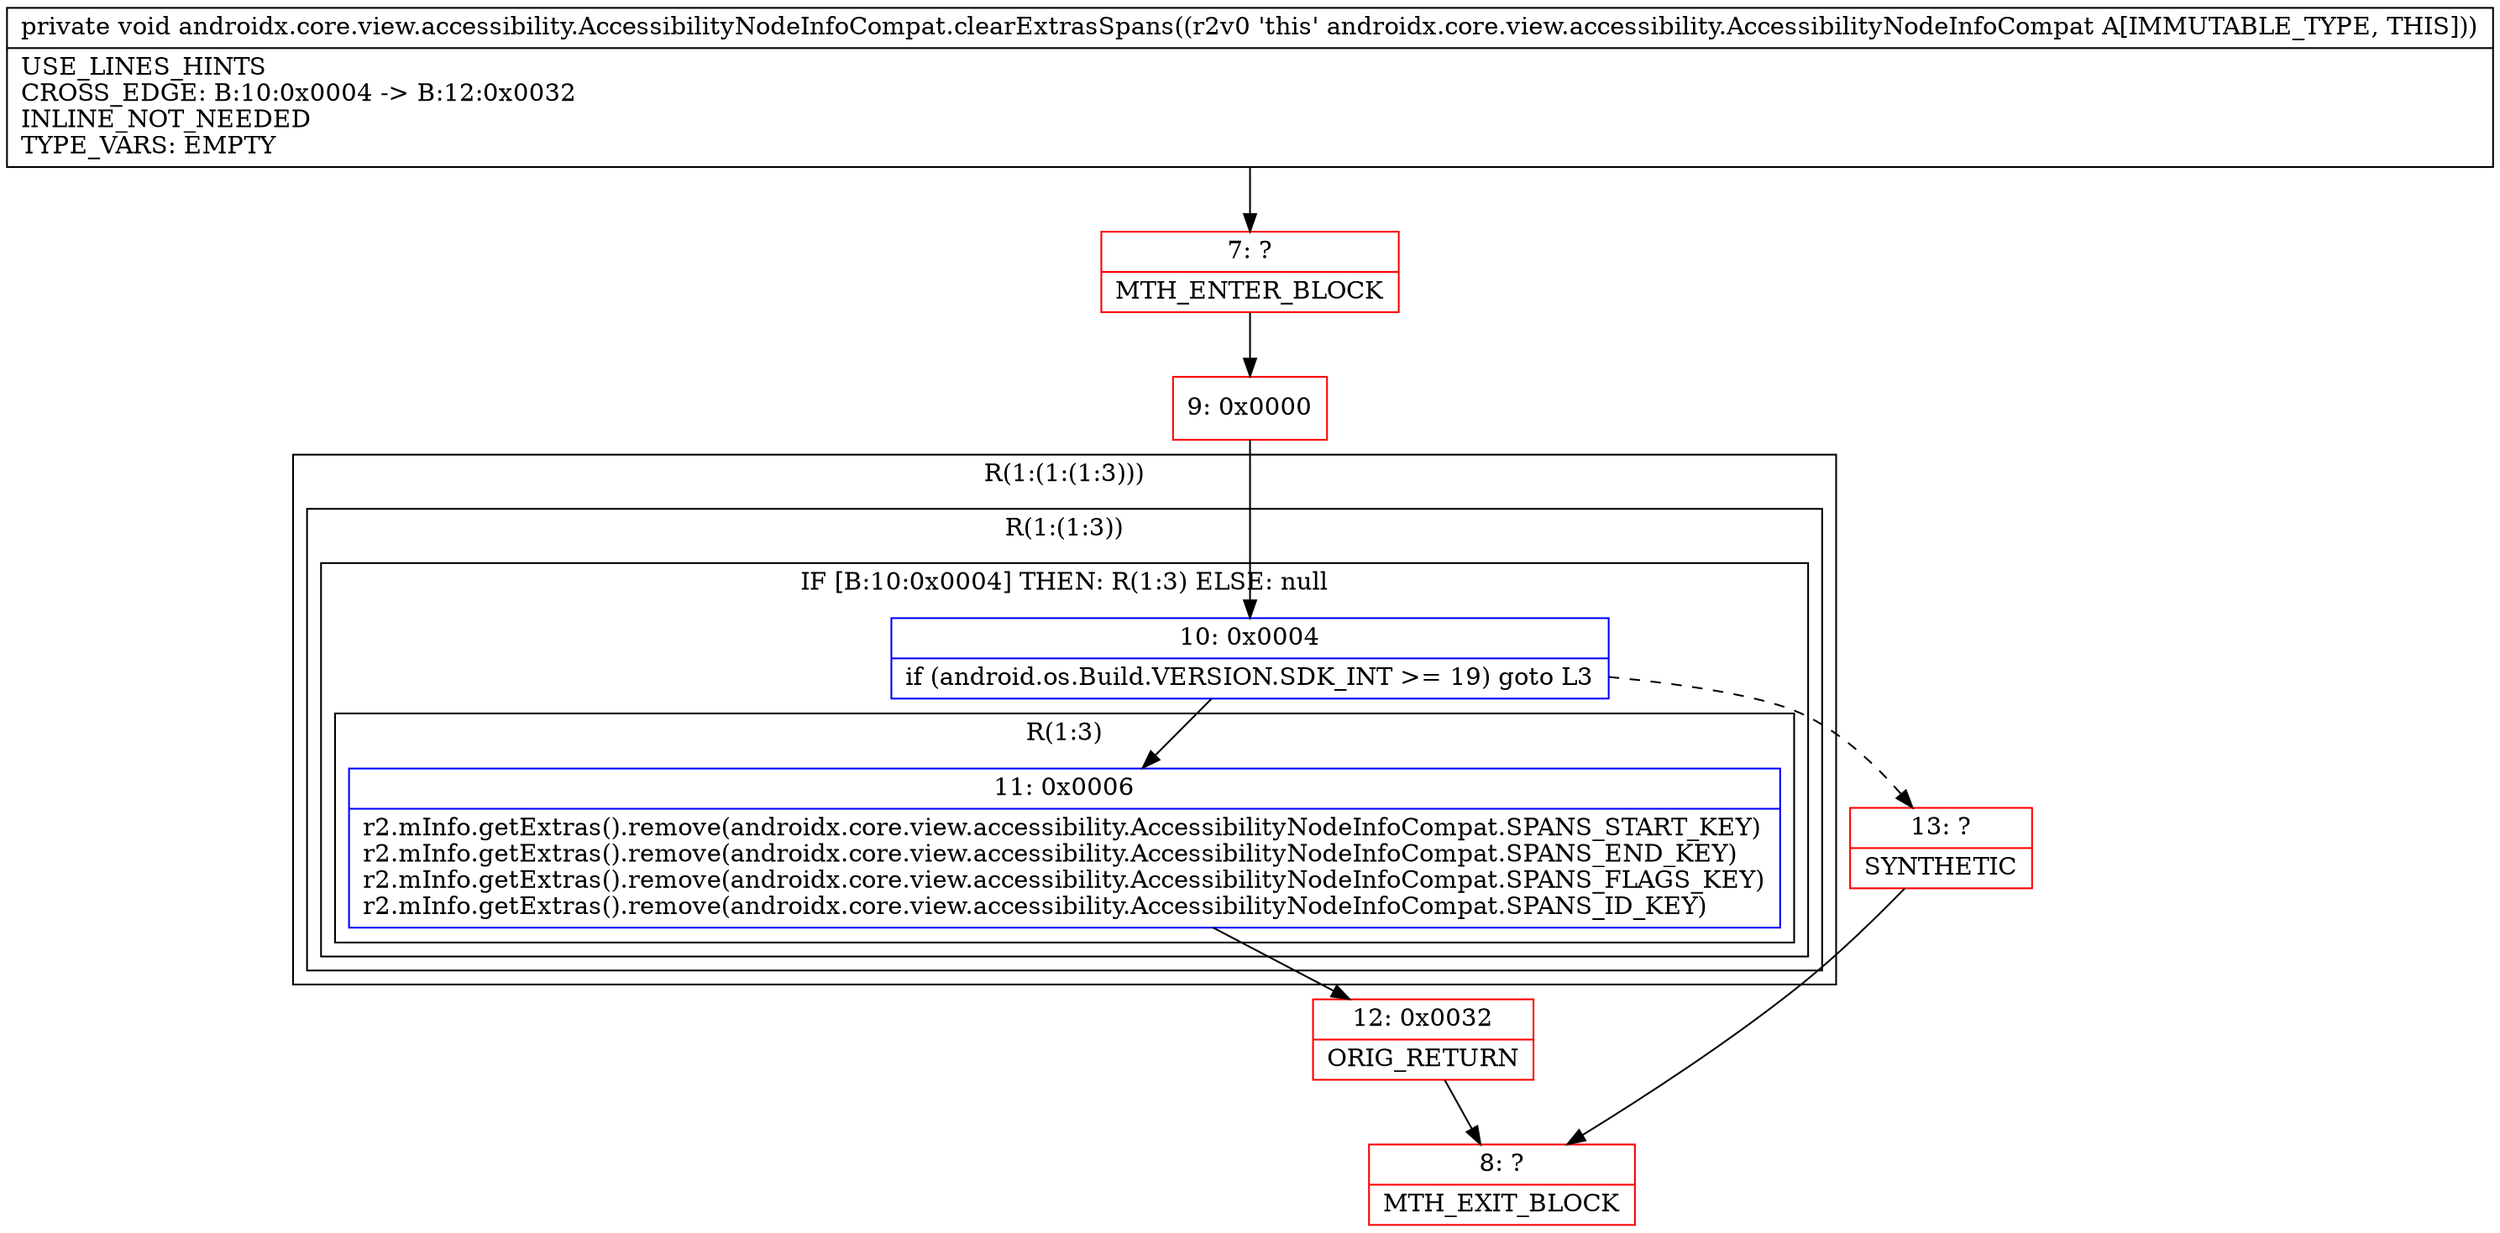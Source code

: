 digraph "CFG forandroidx.core.view.accessibility.AccessibilityNodeInfoCompat.clearExtrasSpans()V" {
subgraph cluster_Region_1881988472 {
label = "R(1:(1:(1:3)))";
node [shape=record,color=blue];
subgraph cluster_Region_1365569911 {
label = "R(1:(1:3))";
node [shape=record,color=blue];
subgraph cluster_IfRegion_439203146 {
label = "IF [B:10:0x0004] THEN: R(1:3) ELSE: null";
node [shape=record,color=blue];
Node_10 [shape=record,label="{10\:\ 0x0004|if (android.os.Build.VERSION.SDK_INT \>= 19) goto L3\l}"];
subgraph cluster_Region_293427008 {
label = "R(1:3)";
node [shape=record,color=blue];
Node_11 [shape=record,label="{11\:\ 0x0006|r2.mInfo.getExtras().remove(androidx.core.view.accessibility.AccessibilityNodeInfoCompat.SPANS_START_KEY)\lr2.mInfo.getExtras().remove(androidx.core.view.accessibility.AccessibilityNodeInfoCompat.SPANS_END_KEY)\lr2.mInfo.getExtras().remove(androidx.core.view.accessibility.AccessibilityNodeInfoCompat.SPANS_FLAGS_KEY)\lr2.mInfo.getExtras().remove(androidx.core.view.accessibility.AccessibilityNodeInfoCompat.SPANS_ID_KEY)\l}"];
}
}
}
}
Node_7 [shape=record,color=red,label="{7\:\ ?|MTH_ENTER_BLOCK\l}"];
Node_9 [shape=record,color=red,label="{9\:\ 0x0000}"];
Node_12 [shape=record,color=red,label="{12\:\ 0x0032|ORIG_RETURN\l}"];
Node_8 [shape=record,color=red,label="{8\:\ ?|MTH_EXIT_BLOCK\l}"];
Node_13 [shape=record,color=red,label="{13\:\ ?|SYNTHETIC\l}"];
MethodNode[shape=record,label="{private void androidx.core.view.accessibility.AccessibilityNodeInfoCompat.clearExtrasSpans((r2v0 'this' androidx.core.view.accessibility.AccessibilityNodeInfoCompat A[IMMUTABLE_TYPE, THIS]))  | USE_LINES_HINTS\lCROSS_EDGE: B:10:0x0004 \-\> B:12:0x0032\lINLINE_NOT_NEEDED\lTYPE_VARS: EMPTY\l}"];
MethodNode -> Node_7;Node_10 -> Node_11;
Node_10 -> Node_13[style=dashed];
Node_11 -> Node_12;
Node_7 -> Node_9;
Node_9 -> Node_10;
Node_12 -> Node_8;
Node_13 -> Node_8;
}

